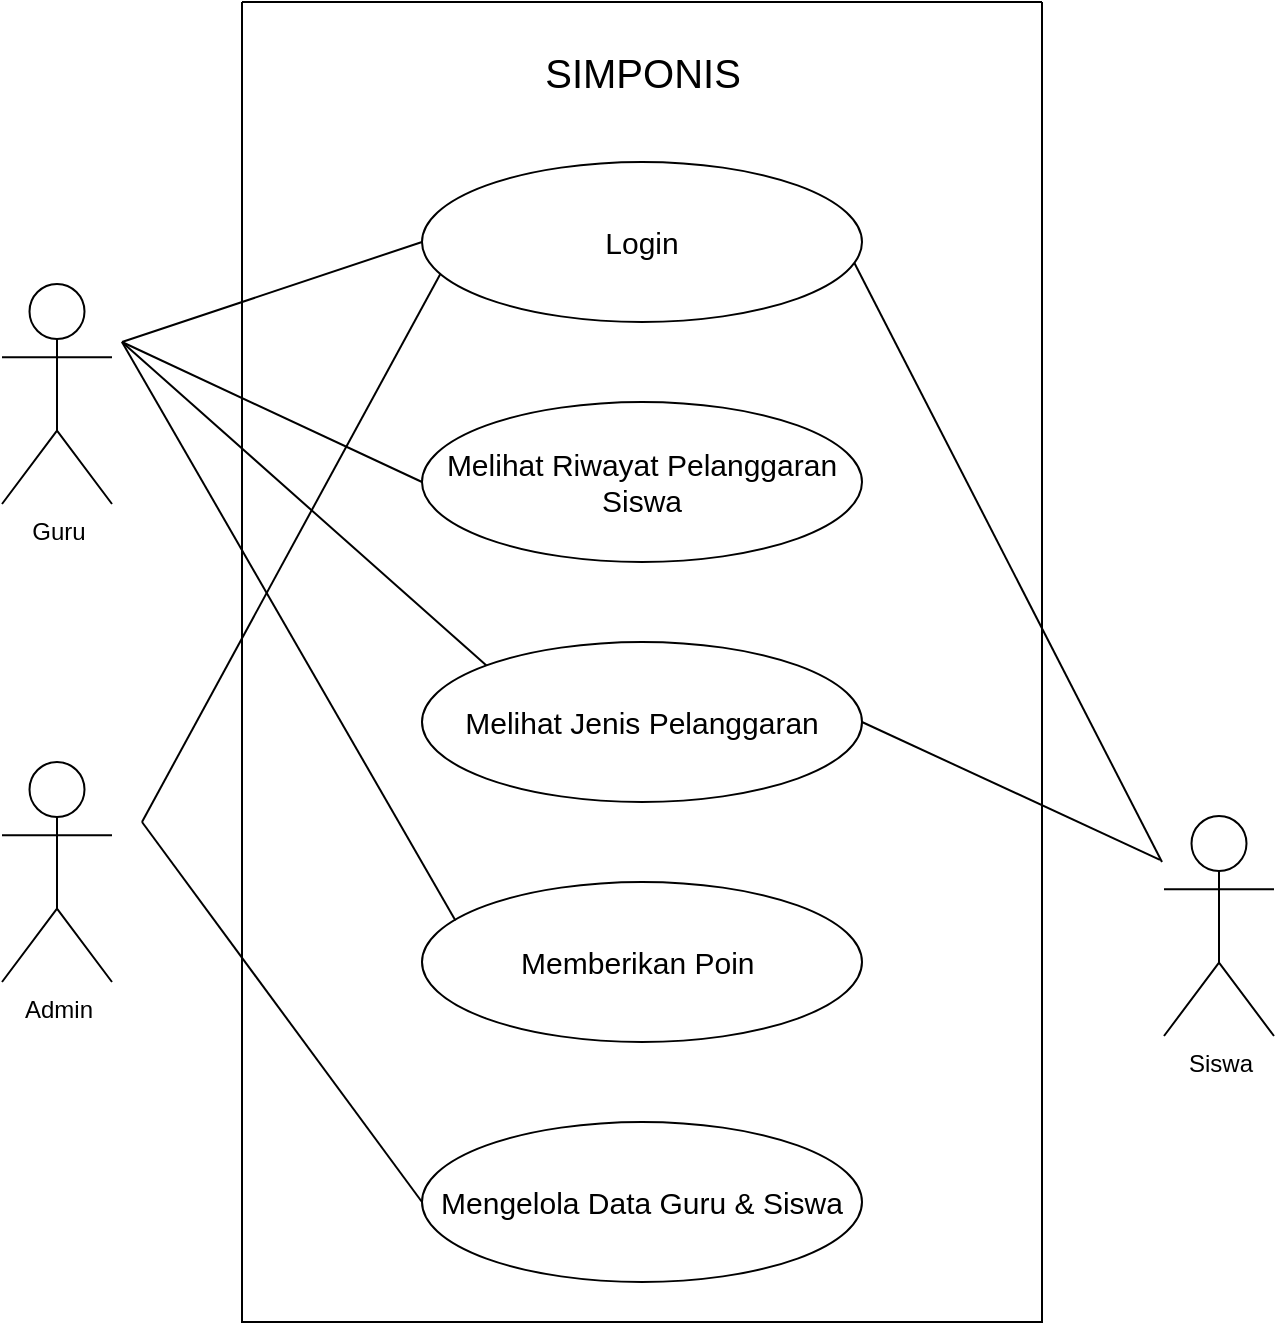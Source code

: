 <mxfile version="24.7.7">
  <diagram name="Page-1" id="a2b5qCPTmMiFwGbyTZ0i">
    <mxGraphModel dx="1676" dy="882" grid="1" gridSize="10" guides="1" tooltips="1" connect="1" arrows="1" fold="1" page="1" pageScale="1" pageWidth="850" pageHeight="1100" math="0" shadow="0">
      <root>
        <mxCell id="0" />
        <mxCell id="1" parent="0" />
        <mxCell id="m8E0BnU3pZLaH1Bb0ykt-1" value="" style="swimlane;startSize=0;" vertex="1" parent="1">
          <mxGeometry x="240" y="200" width="400" height="660" as="geometry" />
        </mxCell>
        <mxCell id="m8E0BnU3pZLaH1Bb0ykt-3" value="SIMPONIS" style="text;html=1;align=center;verticalAlign=middle;resizable=0;points=[];autosize=1;strokeColor=none;fillColor=none;fontSize=20;" vertex="1" parent="m8E0BnU3pZLaH1Bb0ykt-1">
          <mxGeometry x="140" y="15" width="120" height="40" as="geometry" />
        </mxCell>
        <mxCell id="m8E0BnU3pZLaH1Bb0ykt-7" value="&lt;font style=&quot;font-size: 15px;&quot;&gt;Login&lt;/font&gt;" style="ellipse;whiteSpace=wrap;html=1;" vertex="1" parent="m8E0BnU3pZLaH1Bb0ykt-1">
          <mxGeometry x="90" y="80" width="220" height="80" as="geometry" />
        </mxCell>
        <mxCell id="m8E0BnU3pZLaH1Bb0ykt-14" value="&lt;span style=&quot;font-size: 15px;&quot;&gt;Melihat Riwayat Pelanggaran Siswa&lt;/span&gt;" style="ellipse;whiteSpace=wrap;html=1;" vertex="1" parent="m8E0BnU3pZLaH1Bb0ykt-1">
          <mxGeometry x="90" y="200" width="220" height="80" as="geometry" />
        </mxCell>
        <mxCell id="m8E0BnU3pZLaH1Bb0ykt-17" value="&lt;span style=&quot;font-size: 15px;&quot;&gt;Melihat Jenis Pelanggaran&lt;/span&gt;" style="ellipse;whiteSpace=wrap;html=1;" vertex="1" parent="m8E0BnU3pZLaH1Bb0ykt-1">
          <mxGeometry x="90" y="320" width="220" height="80" as="geometry" />
        </mxCell>
        <mxCell id="m8E0BnU3pZLaH1Bb0ykt-19" value="&lt;span style=&quot;font-size: 15px;&quot;&gt;Mengelola Data Guru &amp;amp; Siswa&lt;/span&gt;" style="ellipse;whiteSpace=wrap;html=1;" vertex="1" parent="m8E0BnU3pZLaH1Bb0ykt-1">
          <mxGeometry x="90" y="560" width="220" height="80" as="geometry" />
        </mxCell>
        <mxCell id="m8E0BnU3pZLaH1Bb0ykt-25" value="&lt;span style=&quot;font-size: 15px;&quot;&gt;Memberikan Poin&amp;nbsp;&lt;/span&gt;" style="ellipse;whiteSpace=wrap;html=1;" vertex="1" parent="m8E0BnU3pZLaH1Bb0ykt-1">
          <mxGeometry x="90" y="440" width="220" height="80" as="geometry" />
        </mxCell>
        <mxCell id="m8E0BnU3pZLaH1Bb0ykt-26" value="" style="endArrow=none;html=1;rounded=0;entryX=0.076;entryY=0.24;entryDx=0;entryDy=0;entryPerimeter=0;" edge="1" parent="m8E0BnU3pZLaH1Bb0ykt-1" target="m8E0BnU3pZLaH1Bb0ykt-25">
          <mxGeometry width="50" height="50" relative="1" as="geometry">
            <mxPoint x="-60" y="170" as="sourcePoint" />
            <mxPoint x="122" y="350" as="targetPoint" />
          </mxGeometry>
        </mxCell>
        <mxCell id="m8E0BnU3pZLaH1Bb0ykt-4" value="Guru" style="shape=umlActor;verticalLabelPosition=bottom;verticalAlign=top;html=1;outlineConnect=0;" vertex="1" parent="1">
          <mxGeometry x="120" y="341" width="55" height="110" as="geometry" />
        </mxCell>
        <mxCell id="m8E0BnU3pZLaH1Bb0ykt-5" value="Admin" style="shape=umlActor;verticalLabelPosition=bottom;verticalAlign=top;html=1;outlineConnect=0;" vertex="1" parent="1">
          <mxGeometry x="120" y="580" width="55" height="110" as="geometry" />
        </mxCell>
        <mxCell id="m8E0BnU3pZLaH1Bb0ykt-6" value="Siswa" style="shape=umlActor;verticalLabelPosition=bottom;verticalAlign=top;html=1;outlineConnect=0;" vertex="1" parent="1">
          <mxGeometry x="701" y="607" width="55" height="110" as="geometry" />
        </mxCell>
        <mxCell id="m8E0BnU3pZLaH1Bb0ykt-12" value="" style="endArrow=none;html=1;rounded=0;entryX=0;entryY=0.5;entryDx=0;entryDy=0;" edge="1" parent="1" target="m8E0BnU3pZLaH1Bb0ykt-7">
          <mxGeometry width="50" height="50" relative="1" as="geometry">
            <mxPoint x="180" y="370" as="sourcePoint" />
            <mxPoint x="440" y="550" as="targetPoint" />
          </mxGeometry>
        </mxCell>
        <mxCell id="m8E0BnU3pZLaH1Bb0ykt-13" value="" style="endArrow=none;html=1;rounded=0;exitX=0.983;exitY=0.633;exitDx=0;exitDy=0;exitPerimeter=0;" edge="1" parent="1" source="m8E0BnU3pZLaH1Bb0ykt-7">
          <mxGeometry width="50" height="50" relative="1" as="geometry">
            <mxPoint x="560" y="360" as="sourcePoint" />
            <mxPoint x="700" y="630" as="targetPoint" />
          </mxGeometry>
        </mxCell>
        <mxCell id="m8E0BnU3pZLaH1Bb0ykt-15" value="" style="endArrow=none;html=1;rounded=0;entryX=0;entryY=0.5;entryDx=0;entryDy=0;" edge="1" parent="1" target="m8E0BnU3pZLaH1Bb0ykt-14">
          <mxGeometry width="50" height="50" relative="1" as="geometry">
            <mxPoint x="180" y="370" as="sourcePoint" />
            <mxPoint x="330" y="350" as="targetPoint" />
          </mxGeometry>
        </mxCell>
        <mxCell id="m8E0BnU3pZLaH1Bb0ykt-16" value="" style="endArrow=none;html=1;rounded=0;exitX=1;exitY=0.5;exitDx=0;exitDy=0;" edge="1" parent="1" source="m8E0BnU3pZLaH1Bb0ykt-17">
          <mxGeometry width="50" height="50" relative="1" as="geometry">
            <mxPoint x="550" y="450" as="sourcePoint" />
            <mxPoint x="699" y="628.902" as="targetPoint" />
          </mxGeometry>
        </mxCell>
        <mxCell id="m8E0BnU3pZLaH1Bb0ykt-18" value="" style="endArrow=none;html=1;rounded=0;entryX=0;entryY=0;entryDx=0;entryDy=0;" edge="1" parent="1" target="m8E0BnU3pZLaH1Bb0ykt-17">
          <mxGeometry width="50" height="50" relative="1" as="geometry">
            <mxPoint x="180" y="370" as="sourcePoint" />
            <mxPoint x="340" y="450" as="targetPoint" />
          </mxGeometry>
        </mxCell>
        <mxCell id="m8E0BnU3pZLaH1Bb0ykt-20" value="" style="endArrow=none;html=1;rounded=0;entryX=0.042;entryY=0.698;entryDx=0;entryDy=0;entryPerimeter=0;" edge="1" parent="1" target="m8E0BnU3pZLaH1Bb0ykt-7">
          <mxGeometry width="50" height="50" relative="1" as="geometry">
            <mxPoint x="190" y="610" as="sourcePoint" />
            <mxPoint x="340" y="330" as="targetPoint" />
          </mxGeometry>
        </mxCell>
        <mxCell id="m8E0BnU3pZLaH1Bb0ykt-24" value="" style="endArrow=none;html=1;rounded=0;entryX=0;entryY=0.5;entryDx=0;entryDy=0;" edge="1" parent="1" target="m8E0BnU3pZLaH1Bb0ykt-19">
          <mxGeometry width="50" height="50" relative="1" as="geometry">
            <mxPoint x="190" y="610" as="sourcePoint" />
            <mxPoint x="420" y="490" as="targetPoint" />
          </mxGeometry>
        </mxCell>
      </root>
    </mxGraphModel>
  </diagram>
</mxfile>
